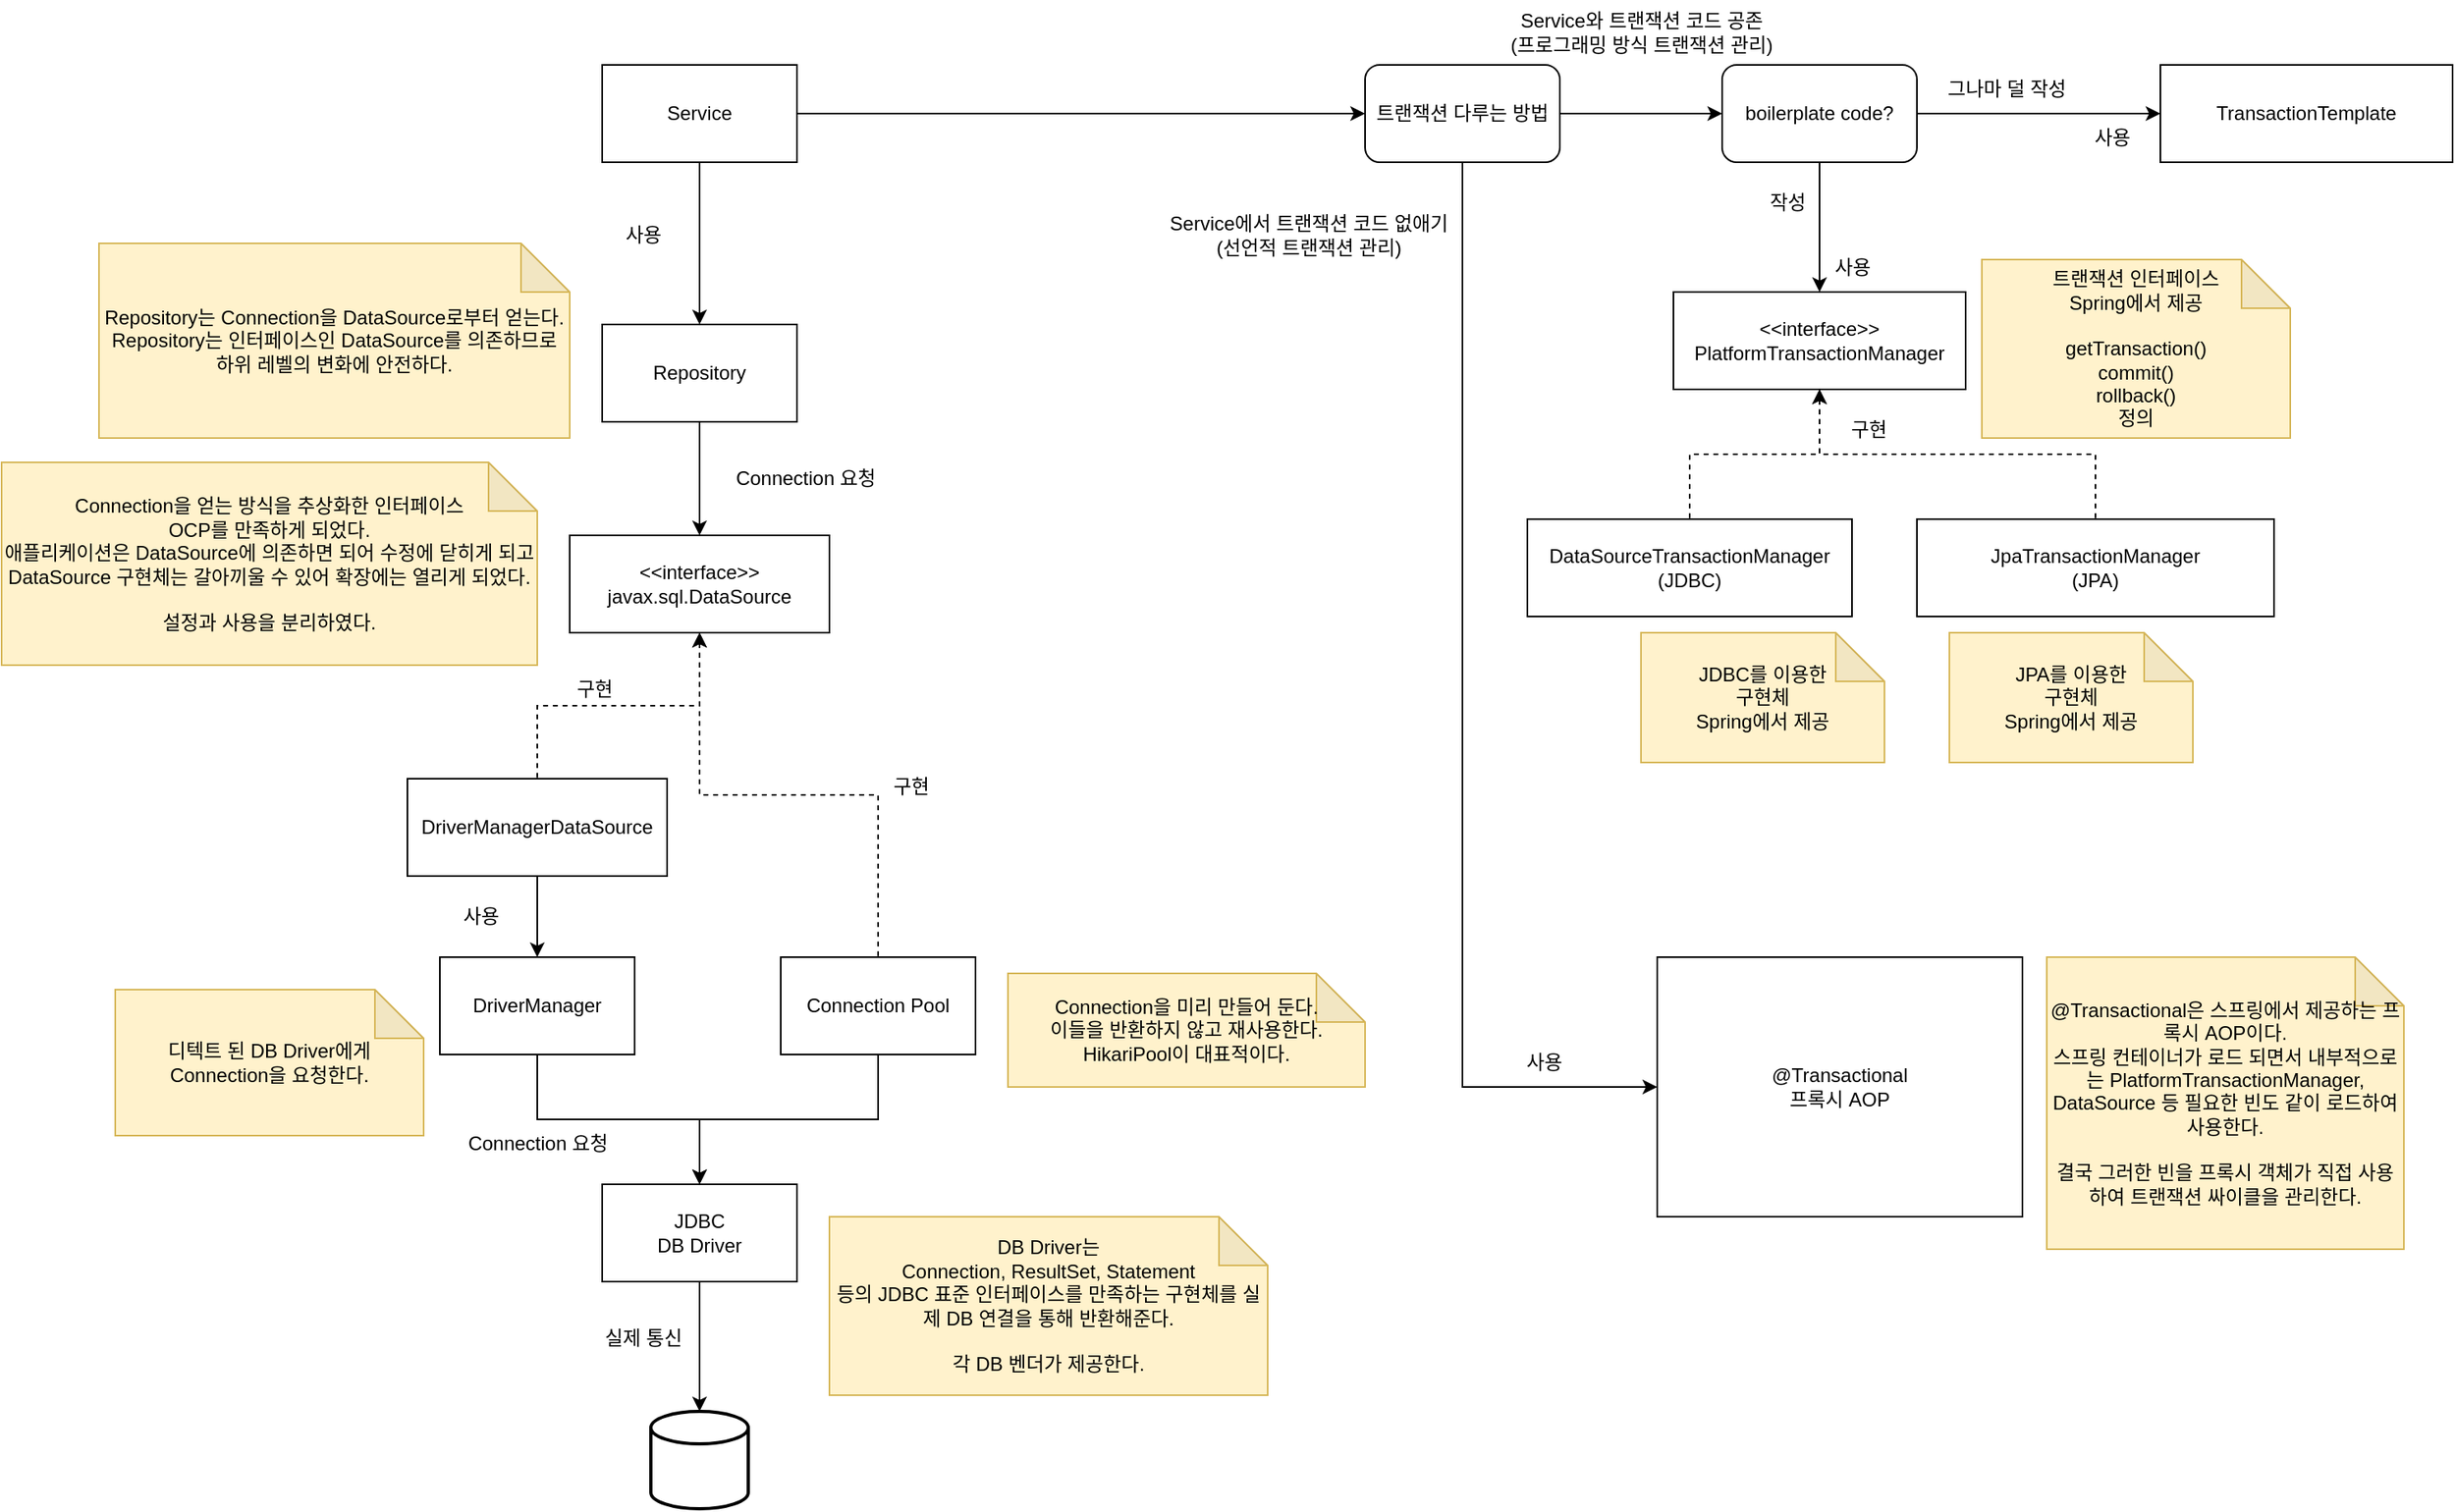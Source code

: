 <mxfile version="20.3.0" type="device"><diagram id="6nBcCKOb7mDcD9y_mM_5" name="페이지-1"><mxGraphModel dx="2156" dy="1051" grid="1" gridSize="10" guides="1" tooltips="1" connect="1" arrows="1" fold="1" page="1" pageScale="1" pageWidth="1654" pageHeight="1169" math="0" shadow="0"><root><mxCell id="0"/><mxCell id="1" parent="0"/><mxCell id="kfDnqrL624GzK84KfUki-1" value="" style="strokeWidth=2;html=1;shape=mxgraph.flowchart.database;whiteSpace=wrap;" parent="1" vertex="1"><mxGeometry x="500" y="900" width="60" height="60" as="geometry"/></mxCell><mxCell id="kfDnqrL624GzK84KfUki-3" style="edgeStyle=orthogonalEdgeStyle;rounded=0;orthogonalLoop=1;jettySize=auto;html=1;entryX=0.5;entryY=0;entryDx=0;entryDy=0;entryPerimeter=0;" parent="1" source="kfDnqrL624GzK84KfUki-2" target="kfDnqrL624GzK84KfUki-1" edge="1"><mxGeometry relative="1" as="geometry"/></mxCell><mxCell id="kfDnqrL624GzK84KfUki-2" value="JDBC&lt;br&gt;DB Driver" style="rounded=0;whiteSpace=wrap;html=1;" parent="1" vertex="1"><mxGeometry x="470" y="760" width="120" height="60" as="geometry"/></mxCell><mxCell id="kfDnqrL624GzK84KfUki-4" value="DB Driver는&lt;br&gt;Connection, ResultSet, Statement&lt;br&gt;등의 JDBC 표준 인터페이스를 만족하는 구현체를 실제 DB 연결을 통해 반환해준다.&lt;br&gt;&lt;br&gt;각 DB 벤더가 제공한다." style="shape=note;whiteSpace=wrap;html=1;backgroundOutline=1;darkOpacity=0.05;fillColor=#fff2cc;strokeColor=#d6b656;" parent="1" vertex="1"><mxGeometry x="610" y="780" width="270" height="110" as="geometry"/></mxCell><mxCell id="kfDnqrL624GzK84KfUki-6" style="edgeStyle=orthogonalEdgeStyle;rounded=0;orthogonalLoop=1;jettySize=auto;html=1;" parent="1" source="kfDnqrL624GzK84KfUki-5" target="kfDnqrL624GzK84KfUki-2" edge="1"><mxGeometry relative="1" as="geometry"/></mxCell><mxCell id="kfDnqrL624GzK84KfUki-5" value="DriverManager" style="rounded=0;whiteSpace=wrap;html=1;" parent="1" vertex="1"><mxGeometry x="370" y="620" width="120" height="60" as="geometry"/></mxCell><mxCell id="kfDnqrL624GzK84KfUki-7" value="디텍트 된 DB Driver에게&lt;br&gt;Connection을 요청한다." style="shape=note;whiteSpace=wrap;html=1;backgroundOutline=1;darkOpacity=0.05;fillColor=#fff2cc;strokeColor=#d6b656;" parent="1" vertex="1"><mxGeometry x="170" y="640" width="190" height="90" as="geometry"/></mxCell><mxCell id="kfDnqrL624GzK84KfUki-8" value="Connection 요청" style="text;html=1;align=center;verticalAlign=middle;resizable=0;points=[];autosize=1;strokeColor=none;fillColor=none;" parent="1" vertex="1"><mxGeometry x="375" y="720" width="110" height="30" as="geometry"/></mxCell><mxCell id="kfDnqrL624GzK84KfUki-9" value="실제 통신" style="text;html=1;align=center;verticalAlign=middle;resizable=0;points=[];autosize=1;strokeColor=none;fillColor=none;" parent="1" vertex="1"><mxGeometry x="460" y="840" width="70" height="30" as="geometry"/></mxCell><mxCell id="kfDnqrL624GzK84KfUki-11" style="edgeStyle=orthogonalEdgeStyle;rounded=0;orthogonalLoop=1;jettySize=auto;html=1;" parent="1" source="kfDnqrL624GzK84KfUki-10" target="kfDnqrL624GzK84KfUki-2" edge="1"><mxGeometry relative="1" as="geometry"/></mxCell><mxCell id="kfDnqrL624GzK84KfUki-10" value="Connection Pool" style="rounded=0;whiteSpace=wrap;html=1;" parent="1" vertex="1"><mxGeometry x="580" y="620" width="120" height="60" as="geometry"/></mxCell><mxCell id="kfDnqrL624GzK84KfUki-12" value="Connection을 미리 만들어 둔다.&lt;br&gt;이들을 반환하지 않고 재사용한다.&lt;br&gt;HikariPool이 대표적이다." style="shape=note;whiteSpace=wrap;html=1;backgroundOutline=1;darkOpacity=0.05;fillColor=#fff2cc;strokeColor=#d6b656;" parent="1" vertex="1"><mxGeometry x="720" y="630" width="220" height="70" as="geometry"/></mxCell><mxCell id="kfDnqrL624GzK84KfUki-14" style="edgeStyle=orthogonalEdgeStyle;rounded=0;orthogonalLoop=1;jettySize=auto;html=1;dashed=1;startArrow=classic;startFill=1;endArrow=none;endFill=0;entryX=0.5;entryY=0;entryDx=0;entryDy=0;exitX=0.5;exitY=1;exitDx=0;exitDy=0;" parent="1" source="kfDnqrL624GzK84KfUki-13" target="kfDnqrL624GzK84KfUki-16" edge="1"><mxGeometry relative="1" as="geometry"/></mxCell><mxCell id="kfDnqrL624GzK84KfUki-15" style="edgeStyle=orthogonalEdgeStyle;rounded=0;orthogonalLoop=1;jettySize=auto;html=1;dashed=1;startArrow=classic;startFill=1;endArrow=none;endFill=0;" parent="1" source="kfDnqrL624GzK84KfUki-13" target="kfDnqrL624GzK84KfUki-10" edge="1"><mxGeometry relative="1" as="geometry"/></mxCell><mxCell id="kfDnqrL624GzK84KfUki-13" value="&amp;lt;&amp;lt;interface&amp;gt;&amp;gt;&lt;br&gt;javax.sql.DataSource" style="rounded=0;whiteSpace=wrap;html=1;" parent="1" vertex="1"><mxGeometry x="450" y="360" width="160" height="60" as="geometry"/></mxCell><mxCell id="kfDnqrL624GzK84KfUki-18" style="edgeStyle=orthogonalEdgeStyle;rounded=0;orthogonalLoop=1;jettySize=auto;html=1;entryX=0.5;entryY=0;entryDx=0;entryDy=0;startArrow=none;startFill=0;endArrow=classic;endFill=1;" parent="1" source="kfDnqrL624GzK84KfUki-16" target="kfDnqrL624GzK84KfUki-5" edge="1"><mxGeometry relative="1" as="geometry"/></mxCell><mxCell id="kfDnqrL624GzK84KfUki-16" value="DriverManagerDataSource" style="rounded=0;whiteSpace=wrap;html=1;" parent="1" vertex="1"><mxGeometry x="350" y="510" width="160" height="60" as="geometry"/></mxCell><mxCell id="kfDnqrL624GzK84KfUki-19" value="사용" style="text;html=1;align=center;verticalAlign=middle;resizable=0;points=[];autosize=1;strokeColor=none;fillColor=none;" parent="1" vertex="1"><mxGeometry x="375" y="580" width="40" height="30" as="geometry"/></mxCell><mxCell id="kfDnqrL624GzK84KfUki-20" value="구현" style="text;html=1;align=center;verticalAlign=middle;resizable=0;points=[];autosize=1;strokeColor=none;fillColor=none;" parent="1" vertex="1"><mxGeometry x="445" y="440" width="40" height="30" as="geometry"/></mxCell><mxCell id="kfDnqrL624GzK84KfUki-21" value="구현" style="text;html=1;align=center;verticalAlign=middle;resizable=0;points=[];autosize=1;strokeColor=none;fillColor=none;" parent="1" vertex="1"><mxGeometry x="640" y="500" width="40" height="30" as="geometry"/></mxCell><mxCell id="kfDnqrL624GzK84KfUki-22" value="Connection을 얻는 방식을 추상화한 인터페이스&lt;br&gt;OCP를 만족하게 되었다.&lt;br&gt;애플리케이션은 DataSource에 의존하면 되어 수정에 닫히게 되고&lt;br&gt;DataSource 구현체는 갈아끼울 수 있어 확장에는 열리게 되었다.&lt;br&gt;&lt;br&gt;설정과 사용을 분리하였다." style="shape=note;whiteSpace=wrap;html=1;backgroundOutline=1;darkOpacity=0.05;fillColor=#fff2cc;strokeColor=#d6b656;" parent="1" vertex="1"><mxGeometry x="100" y="315" width="330" height="125" as="geometry"/></mxCell><mxCell id="kfDnqrL624GzK84KfUki-24" style="edgeStyle=orthogonalEdgeStyle;rounded=0;orthogonalLoop=1;jettySize=auto;html=1;entryX=0.5;entryY=0;entryDx=0;entryDy=0;startArrow=none;startFill=0;endArrow=classic;endFill=1;" parent="1" source="kfDnqrL624GzK84KfUki-23" target="kfDnqrL624GzK84KfUki-13" edge="1"><mxGeometry relative="1" as="geometry"/></mxCell><mxCell id="kfDnqrL624GzK84KfUki-23" value="Repository" style="whiteSpace=wrap;html=1;" parent="1" vertex="1"><mxGeometry x="470" y="230" width="120" height="60" as="geometry"/></mxCell><mxCell id="kfDnqrL624GzK84KfUki-25" value="Connection 요청" style="text;html=1;align=center;verticalAlign=middle;resizable=0;points=[];autosize=1;strokeColor=none;fillColor=none;" parent="1" vertex="1"><mxGeometry x="540" y="310" width="110" height="30" as="geometry"/></mxCell><mxCell id="kfDnqrL624GzK84KfUki-26" value="Repository는 Connection을 DataSource로부터 얻는다.&lt;br&gt;Repository는 인터페이스인 DataSource를 의존하므로&lt;br&gt;하위 레벨의 변화에 안전하다." style="shape=note;whiteSpace=wrap;html=1;backgroundOutline=1;darkOpacity=0.05;fillColor=#fff2cc;strokeColor=#d6b656;" parent="1" vertex="1"><mxGeometry x="160" y="180" width="290" height="120" as="geometry"/></mxCell><mxCell id="rnXQR04jweJX5EKfFEty-2" style="edgeStyle=orthogonalEdgeStyle;rounded=0;orthogonalLoop=1;jettySize=auto;html=1;entryX=0.5;entryY=0;entryDx=0;entryDy=0;" parent="1" source="rnXQR04jweJX5EKfFEty-1" target="kfDnqrL624GzK84KfUki-23" edge="1"><mxGeometry relative="1" as="geometry"/></mxCell><mxCell id="fQA-4ED3IPbFf8vXL2HV-2" style="edgeStyle=orthogonalEdgeStyle;rounded=0;orthogonalLoop=1;jettySize=auto;html=1;entryX=0;entryY=0.5;entryDx=0;entryDy=0;" parent="1" source="rnXQR04jweJX5EKfFEty-1" target="ptIf9K0cWGa7rzqqFfml-1" edge="1"><mxGeometry relative="1" as="geometry"/></mxCell><mxCell id="rnXQR04jweJX5EKfFEty-1" value="Service" style="whiteSpace=wrap;html=1;" parent="1" vertex="1"><mxGeometry x="470" y="70" width="120" height="60" as="geometry"/></mxCell><mxCell id="rnXQR04jweJX5EKfFEty-3" value="사용" style="text;html=1;align=center;verticalAlign=middle;resizable=0;points=[];autosize=1;strokeColor=none;fillColor=none;" parent="1" vertex="1"><mxGeometry x="475" y="160" width="40" height="30" as="geometry"/></mxCell><mxCell id="rnXQR04jweJX5EKfFEty-4" value="&amp;lt;&amp;lt;interface&amp;gt;&amp;gt;&lt;br&gt;PlatformTransactionManager" style="whiteSpace=wrap;html=1;" parent="1" vertex="1"><mxGeometry x="1130" y="210" width="180" height="60" as="geometry"/></mxCell><mxCell id="rnXQR04jweJX5EKfFEty-6" value="작성" style="text;html=1;align=center;verticalAlign=middle;resizable=0;points=[];autosize=1;strokeColor=none;fillColor=none;" parent="1" vertex="1"><mxGeometry x="1180" y="140" width="40" height="30" as="geometry"/></mxCell><mxCell id="rnXQR04jweJX5EKfFEty-8" value="JpaTransactionManager&lt;br&gt;(JPA)" style="whiteSpace=wrap;html=1;" parent="1" vertex="1"><mxGeometry x="1280" y="350" width="220" height="60" as="geometry"/></mxCell><mxCell id="rnXQR04jweJX5EKfFEty-9" style="edgeStyle=orthogonalEdgeStyle;rounded=0;orthogonalLoop=1;jettySize=auto;html=1;dashed=1;startArrow=classic;startFill=1;endArrow=none;endFill=0;entryX=0.5;entryY=0;entryDx=0;entryDy=0;exitX=0.5;exitY=1;exitDx=0;exitDy=0;" parent="1" source="rnXQR04jweJX5EKfFEty-4" target="rnXQR04jweJX5EKfFEty-7" edge="1"><mxGeometry relative="1" as="geometry"><mxPoint x="930" y="180" as="sourcePoint"/><mxPoint x="1040" y="380" as="targetPoint"/></mxGeometry></mxCell><mxCell id="rnXQR04jweJX5EKfFEty-10" style="edgeStyle=orthogonalEdgeStyle;rounded=0;orthogonalLoop=1;jettySize=auto;html=1;dashed=1;startArrow=classic;startFill=1;endArrow=none;endFill=0;entryX=0.5;entryY=0;entryDx=0;entryDy=0;exitX=0.5;exitY=1;exitDx=0;exitDy=0;" parent="1" source="rnXQR04jweJX5EKfFEty-4" target="rnXQR04jweJX5EKfFEty-8" edge="1"><mxGeometry relative="1" as="geometry"><mxPoint x="1230" y="280" as="sourcePoint"/><mxPoint x="1140" y="340" as="targetPoint"/></mxGeometry></mxCell><mxCell id="rnXQR04jweJX5EKfFEty-11" value="구현" style="text;html=1;align=center;verticalAlign=middle;resizable=0;points=[];autosize=1;strokeColor=none;fillColor=none;" parent="1" vertex="1"><mxGeometry x="1230" y="280" width="40" height="30" as="geometry"/></mxCell><mxCell id="rnXQR04jweJX5EKfFEty-12" value="트랜잭션 인터페이스&lt;br&gt;Spring에서 제공&lt;br&gt;&lt;br&gt;getTransaction()&lt;br&gt;commit()&lt;br&gt;rollback()&lt;br&gt;정의" style="shape=note;whiteSpace=wrap;html=1;backgroundOutline=1;darkOpacity=0.05;fillColor=#fff2cc;strokeColor=#d6b656;" parent="1" vertex="1"><mxGeometry x="1320" y="190" width="190" height="110" as="geometry"/></mxCell><mxCell id="rnXQR04jweJX5EKfFEty-13" value="JDBC를 이용한&lt;br&gt;구현체&lt;br&gt;Spring에서 제공" style="shape=note;whiteSpace=wrap;html=1;backgroundOutline=1;darkOpacity=0.05;fillColor=#fff2cc;strokeColor=#d6b656;" parent="1" vertex="1"><mxGeometry x="1110" y="420" width="150" height="80" as="geometry"/></mxCell><mxCell id="rnXQR04jweJX5EKfFEty-14" value="JPA를 이용한&lt;br&gt;구현체&lt;br&gt;Spring에서 제공" style="shape=note;whiteSpace=wrap;html=1;backgroundOutline=1;darkOpacity=0.05;fillColor=#fff2cc;strokeColor=#d6b656;" parent="1" vertex="1"><mxGeometry x="1300" y="420" width="150" height="80" as="geometry"/></mxCell><mxCell id="ptIf9K0cWGa7rzqqFfml-3" style="edgeStyle=orthogonalEdgeStyle;rounded=0;orthogonalLoop=1;jettySize=auto;html=1;entryX=0;entryY=0.5;entryDx=0;entryDy=0;" parent="1" source="ptIf9K0cWGa7rzqqFfml-1" target="ptIf9K0cWGa7rzqqFfml-5" edge="1"><mxGeometry relative="1" as="geometry"><mxPoint x="1000" y="580" as="targetPoint"/><Array as="points"><mxPoint x="1000" y="700"/></Array></mxGeometry></mxCell><mxCell id="fQA-4ED3IPbFf8vXL2HV-7" style="edgeStyle=orthogonalEdgeStyle;rounded=0;orthogonalLoop=1;jettySize=auto;html=1;exitX=1;exitY=0.5;exitDx=0;exitDy=0;entryX=0;entryY=0.5;entryDx=0;entryDy=0;" parent="1" source="ptIf9K0cWGa7rzqqFfml-1" target="fQA-4ED3IPbFf8vXL2HV-6" edge="1"><mxGeometry relative="1" as="geometry"/></mxCell><mxCell id="ptIf9K0cWGa7rzqqFfml-1" value="트랜잭션 다루는 방법" style="rounded=1;whiteSpace=wrap;html=1;" parent="1" vertex="1"><mxGeometry x="940" y="70" width="120" height="60" as="geometry"/></mxCell><mxCell id="ptIf9K0cWGa7rzqqFfml-2" value="Service와 트랜잭션 코드 공존&lt;br&gt;(프로그래밍 방식 트랜잭션 관리)" style="text;html=1;align=center;verticalAlign=middle;resizable=0;points=[];autosize=1;strokeColor=none;fillColor=none;" parent="1" vertex="1"><mxGeometry x="1020" y="30" width="180" height="40" as="geometry"/></mxCell><mxCell id="rnXQR04jweJX5EKfFEty-7" value="DataSourceTransactionManager&lt;br&gt;(JDBC)" style="whiteSpace=wrap;html=1;" parent="1" vertex="1"><mxGeometry x="1040" y="350" width="200" height="60" as="geometry"/></mxCell><mxCell id="ptIf9K0cWGa7rzqqFfml-4" value="Service에서 트랜잭션 코드 없애기&lt;br&gt;(선언적 트랜잭션 관리)" style="text;html=1;align=center;verticalAlign=middle;resizable=0;points=[];autosize=1;strokeColor=none;fillColor=none;" parent="1" vertex="1"><mxGeometry x="810" y="155" width="190" height="40" as="geometry"/></mxCell><mxCell id="ptIf9K0cWGa7rzqqFfml-5" value="@Transactional&lt;br&gt;프록시 AOP" style="rounded=0;whiteSpace=wrap;html=1;" parent="1" vertex="1"><mxGeometry x="1120" y="620" width="225" height="160" as="geometry"/></mxCell><mxCell id="fQA-4ED3IPbFf8vXL2HV-1" value="TransactionTemplate" style="whiteSpace=wrap;html=1;" parent="1" vertex="1"><mxGeometry x="1430" y="70" width="180" height="60" as="geometry"/></mxCell><mxCell id="fQA-4ED3IPbFf8vXL2HV-5" value="그나마 덜 작성" style="text;html=1;align=center;verticalAlign=middle;resizable=0;points=[];autosize=1;strokeColor=none;fillColor=none;" parent="1" vertex="1"><mxGeometry x="1290" y="70" width="90" height="30" as="geometry"/></mxCell><mxCell id="fQA-4ED3IPbFf8vXL2HV-8" style="edgeStyle=orthogonalEdgeStyle;rounded=0;orthogonalLoop=1;jettySize=auto;html=1;" parent="1" source="fQA-4ED3IPbFf8vXL2HV-6" target="fQA-4ED3IPbFf8vXL2HV-1" edge="1"><mxGeometry relative="1" as="geometry"/></mxCell><mxCell id="fQA-4ED3IPbFf8vXL2HV-9" style="edgeStyle=orthogonalEdgeStyle;rounded=0;orthogonalLoop=1;jettySize=auto;html=1;entryX=0.5;entryY=0;entryDx=0;entryDy=0;" parent="1" source="fQA-4ED3IPbFf8vXL2HV-6" target="rnXQR04jweJX5EKfFEty-4" edge="1"><mxGeometry relative="1" as="geometry"/></mxCell><mxCell id="fQA-4ED3IPbFf8vXL2HV-6" value="boilerplate code?" style="rounded=1;whiteSpace=wrap;html=1;" parent="1" vertex="1"><mxGeometry x="1160" y="70" width="120" height="60" as="geometry"/></mxCell><mxCell id="QfWGbcHzwHRu_CHzaqkK-1" value="사용" style="text;html=1;align=center;verticalAlign=middle;resizable=0;points=[];autosize=1;strokeColor=none;fillColor=none;" parent="1" vertex="1"><mxGeometry x="1220" y="180" width="40" height="30" as="geometry"/></mxCell><mxCell id="QfWGbcHzwHRu_CHzaqkK-2" value="사용" style="text;html=1;align=center;verticalAlign=middle;resizable=0;points=[];autosize=1;strokeColor=none;fillColor=none;" parent="1" vertex="1"><mxGeometry x="1380" y="100" width="40" height="30" as="geometry"/></mxCell><mxCell id="QfWGbcHzwHRu_CHzaqkK-3" value="사용" style="text;html=1;align=center;verticalAlign=middle;resizable=0;points=[];autosize=1;strokeColor=none;fillColor=none;" parent="1" vertex="1"><mxGeometry x="1030" y="670" width="40" height="30" as="geometry"/></mxCell><mxCell id="QfWGbcHzwHRu_CHzaqkK-4" value="@Transactional은 스프링에서 제공하는 프록시 AOP이다.&lt;br&gt;스프링 컨테이너가 로드 되면서 내부적으로는 PlatformTransactionManager, DataSource 등 필요한 빈도 같이 로드하여 사용한다.&lt;br&gt;&lt;br&gt;결국 그러한 빈을 프록시 객체가 직접 사용하여 트랜잭션 싸이클을 관리한다." style="shape=note;whiteSpace=wrap;html=1;backgroundOutline=1;darkOpacity=0.05;fillColor=#fff2cc;strokeColor=#d6b656;" parent="1" vertex="1"><mxGeometry x="1360" y="620" width="220" height="180" as="geometry"/></mxCell></root></mxGraphModel></diagram></mxfile>